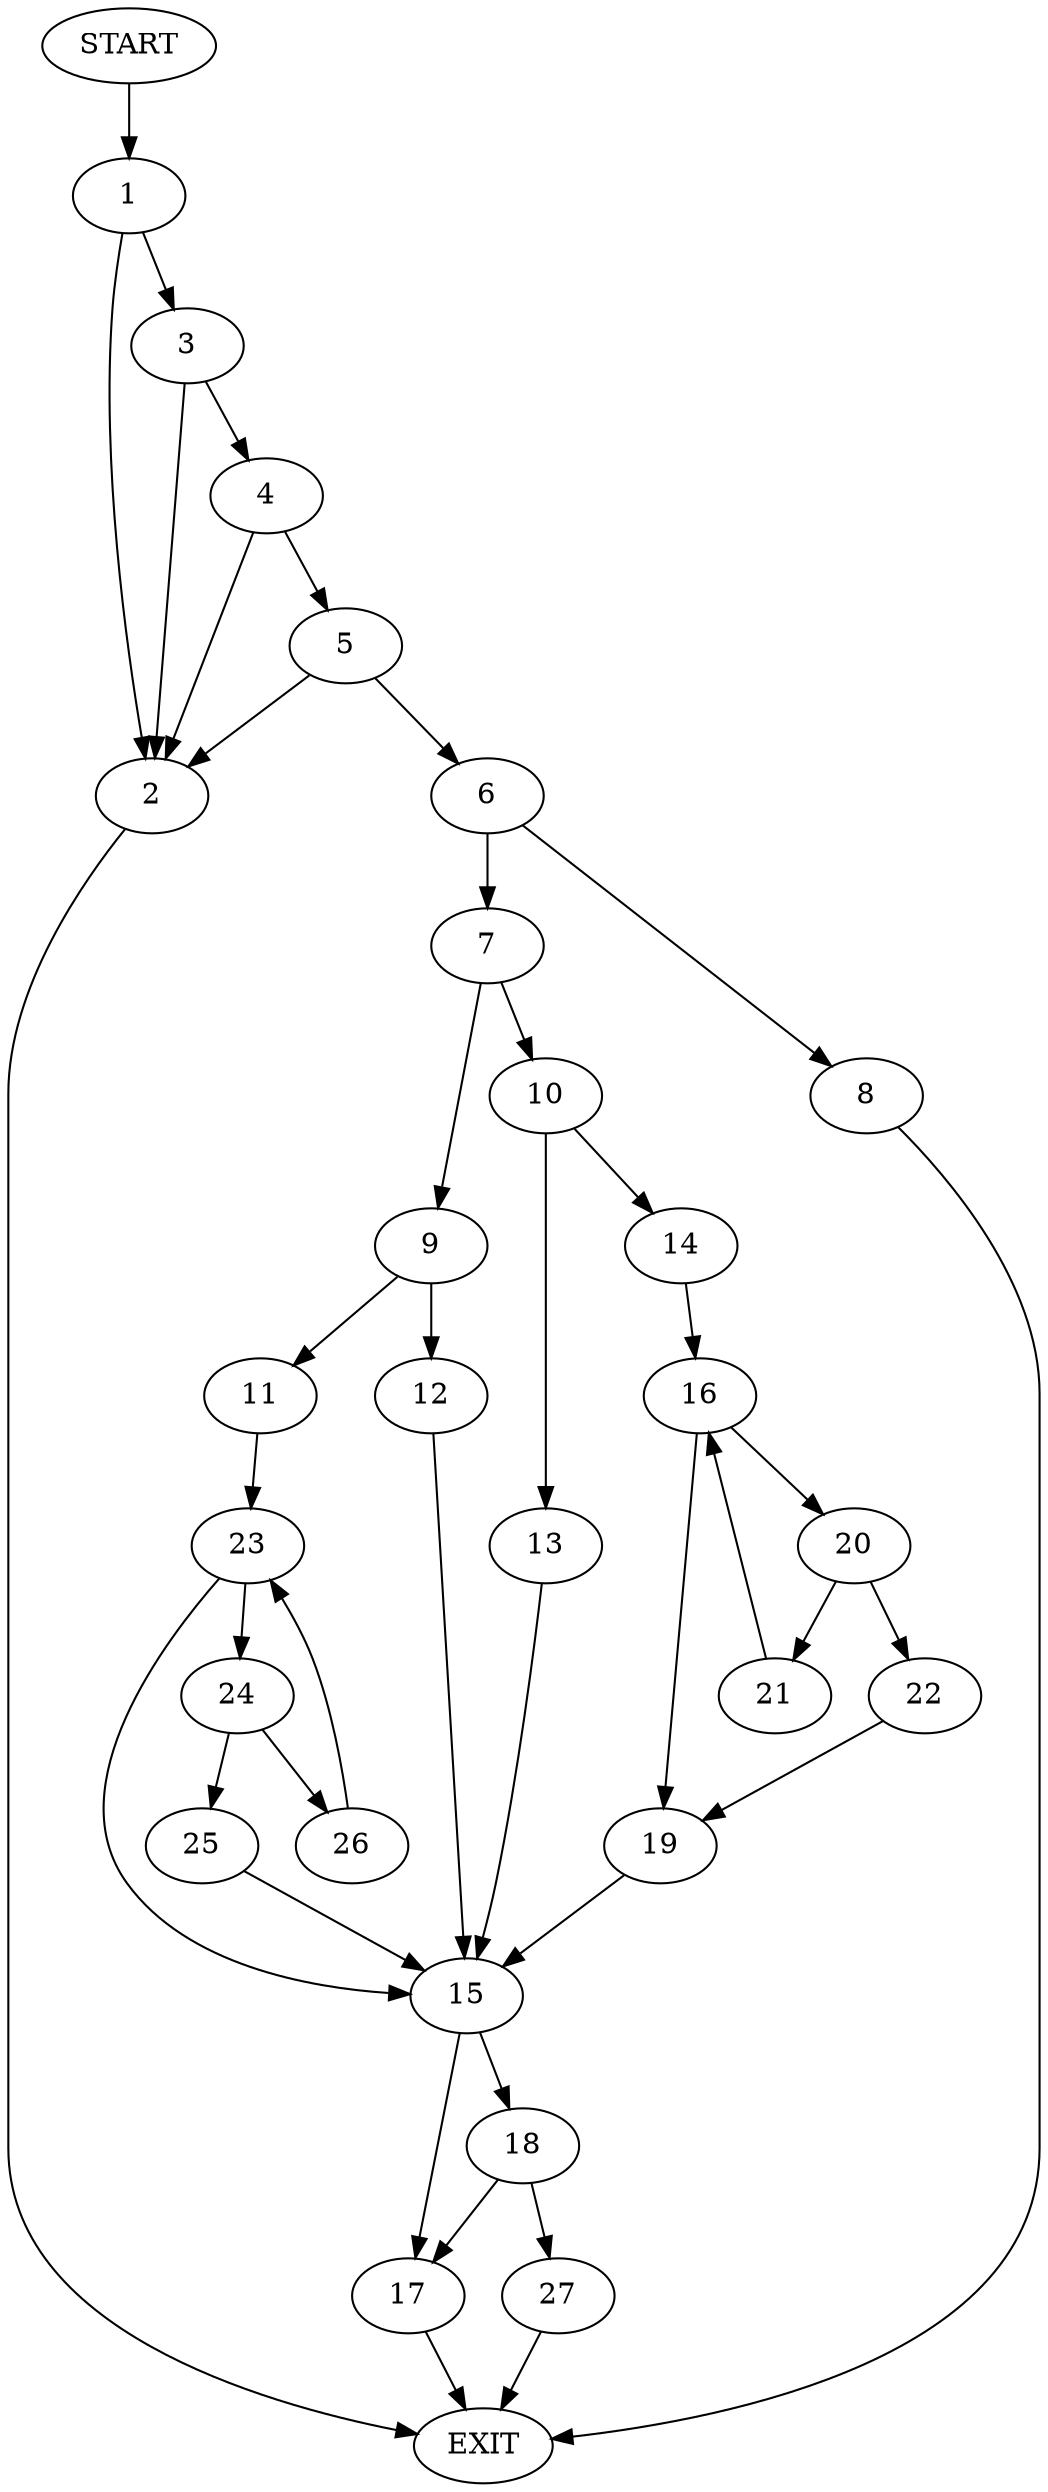 digraph {
0 [label="START"]
28 [label="EXIT"]
0 -> 1
1 -> 2
1 -> 3
3 -> 2
3 -> 4
2 -> 28
4 -> 2
4 -> 5
5 -> 6
5 -> 2
6 -> 7
6 -> 8
7 -> 9
7 -> 10
8 -> 28
9 -> 11
9 -> 12
10 -> 13
10 -> 14
13 -> 15
14 -> 16
15 -> 17
15 -> 18
16 -> 19
16 -> 20
19 -> 15
20 -> 21
20 -> 22
21 -> 16
22 -> 19
11 -> 23
12 -> 15
23 -> 15
23 -> 24
24 -> 25
24 -> 26
25 -> 15
26 -> 23
18 -> 27
18 -> 17
17 -> 28
27 -> 28
}
